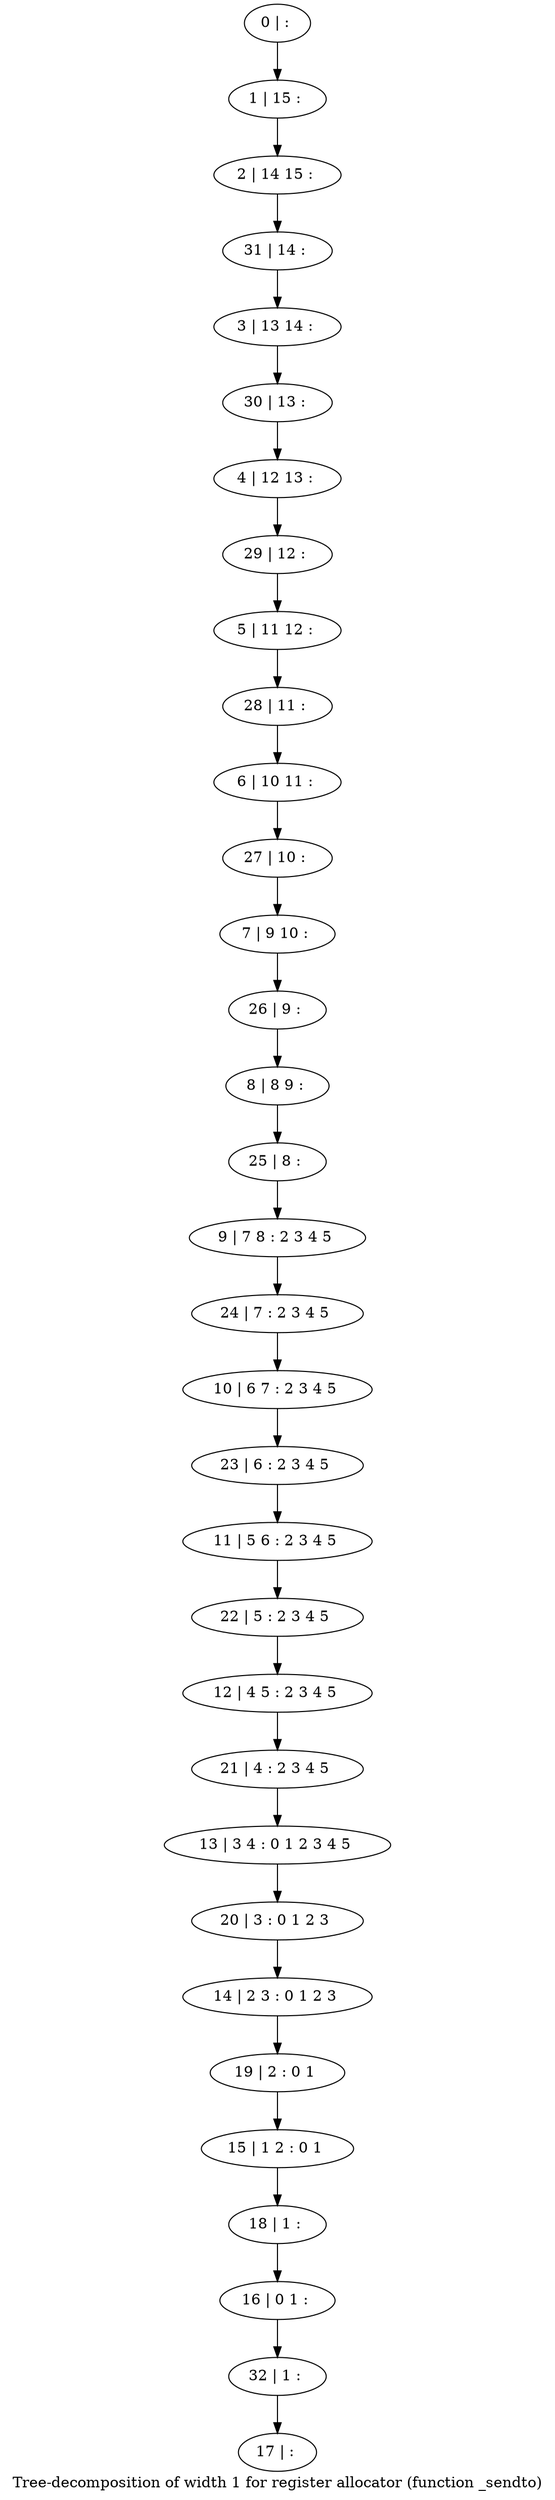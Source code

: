 digraph G {
graph [label="Tree-decomposition of width 1 for register allocator (function _sendto)"]
0[label="0 | : "];
1[label="1 | 15 : "];
2[label="2 | 14 15 : "];
3[label="3 | 13 14 : "];
4[label="4 | 12 13 : "];
5[label="5 | 11 12 : "];
6[label="6 | 10 11 : "];
7[label="7 | 9 10 : "];
8[label="8 | 8 9 : "];
9[label="9 | 7 8 : 2 3 4 5 "];
10[label="10 | 6 7 : 2 3 4 5 "];
11[label="11 | 5 6 : 2 3 4 5 "];
12[label="12 | 4 5 : 2 3 4 5 "];
13[label="13 | 3 4 : 0 1 2 3 4 5 "];
14[label="14 | 2 3 : 0 1 2 3 "];
15[label="15 | 1 2 : 0 1 "];
16[label="16 | 0 1 : "];
17[label="17 | : "];
18[label="18 | 1 : "];
19[label="19 | 2 : 0 1 "];
20[label="20 | 3 : 0 1 2 3 "];
21[label="21 | 4 : 2 3 4 5 "];
22[label="22 | 5 : 2 3 4 5 "];
23[label="23 | 6 : 2 3 4 5 "];
24[label="24 | 7 : 2 3 4 5 "];
25[label="25 | 8 : "];
26[label="26 | 9 : "];
27[label="27 | 10 : "];
28[label="28 | 11 : "];
29[label="29 | 12 : "];
30[label="30 | 13 : "];
31[label="31 | 14 : "];
32[label="32 | 1 : "];
0->1 ;
1->2 ;
18->16 ;
15->18 ;
19->15 ;
14->19 ;
20->14 ;
13->20 ;
21->13 ;
12->21 ;
22->12 ;
11->22 ;
23->11 ;
10->23 ;
24->10 ;
9->24 ;
25->9 ;
8->25 ;
26->8 ;
7->26 ;
27->7 ;
6->27 ;
28->6 ;
5->28 ;
29->5 ;
4->29 ;
30->4 ;
3->30 ;
31->3 ;
2->31 ;
32->17 ;
16->32 ;
}
